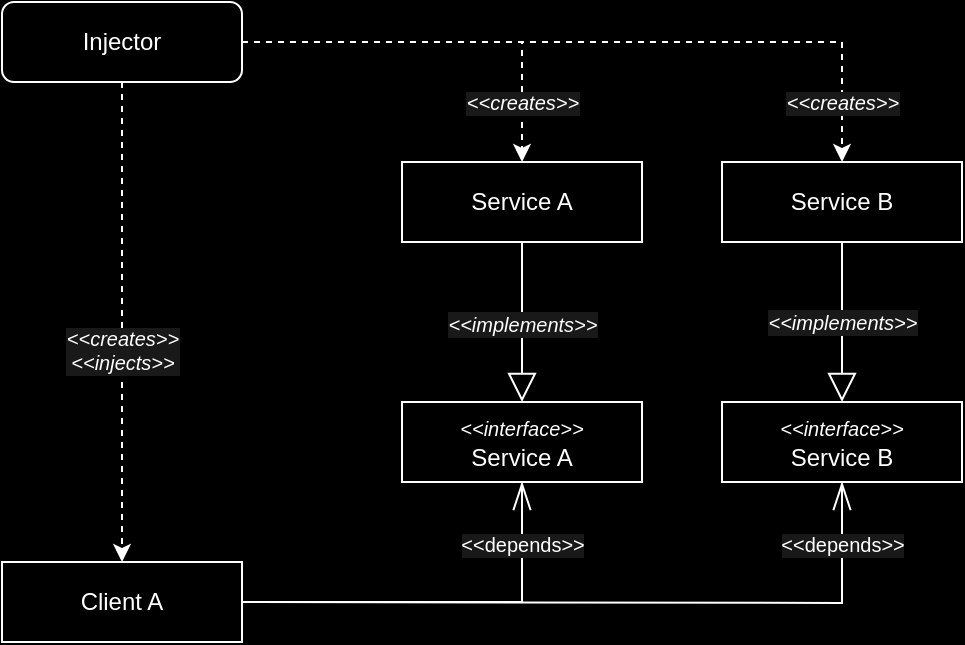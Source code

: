 <mxfile version="14.7.9" type="device"><diagram name="Page-1" id="42789a77-a242-8287-6e28-9cd8cfd52e62"><mxGraphModel dx="677" dy="351" grid="1" gridSize="10" guides="1" tooltips="1" connect="1" arrows="1" fold="1" page="1" pageScale="1" pageWidth="1100" pageHeight="850" background="#000000" math="0" shadow="0"><root><mxCell id="0"/><mxCell id="1" parent="0"/><mxCell id="v-8BY-6nxZ0s-EO0cyL4-3" style="edgeStyle=orthogonalEdgeStyle;rounded=0;orthogonalLoop=1;jettySize=auto;html=1;exitX=0.5;exitY=1;exitDx=0;exitDy=0;entryX=0.5;entryY=0;entryDx=0;entryDy=0;dashed=1;fontColor=#FFFFFF;labelBackgroundColor=none;strokeColor=#FFFFFF;" parent="1" source="v-8BY-6nxZ0s-EO0cyL4-1" target="v-8BY-6nxZ0s-EO0cyL4-2" edge="1"><mxGeometry relative="1" as="geometry"/></mxCell><mxCell id="v-8BY-6nxZ0s-EO0cyL4-4" value="&amp;lt;&amp;lt;creates&amp;gt;&amp;gt;&lt;br style=&quot;font-size: 10px;&quot;&gt;&amp;lt;&amp;lt;injects&amp;gt;&amp;gt;" style="edgeLabel;html=1;align=center;verticalAlign=middle;resizable=0;points=[];fontStyle=2;fontSize=10;fontColor=#FFFFFF;labelBackgroundColor=#191919;labelBorderColor=none;" parent="v-8BY-6nxZ0s-EO0cyL4-3" vertex="1" connectable="0"><mxGeometry x="0.389" y="1" relative="1" as="geometry"><mxPoint x="-1" y="-33" as="offset"/></mxGeometry></mxCell><mxCell id="v-8BY-6nxZ0s-EO0cyL4-7" style="edgeStyle=orthogonalEdgeStyle;rounded=0;orthogonalLoop=1;jettySize=auto;html=1;exitX=1;exitY=0.5;exitDx=0;exitDy=0;entryX=0.5;entryY=0;entryDx=0;entryDy=0;dashed=1;fontColor=#FFFFFF;labelBackgroundColor=none;strokeColor=#FFFFFF;" parent="1" source="v-8BY-6nxZ0s-EO0cyL4-1" target="v-8BY-6nxZ0s-EO0cyL4-5" edge="1"><mxGeometry relative="1" as="geometry"><Array as="points"><mxPoint x="300" y="60"/></Array></mxGeometry></mxCell><mxCell id="v-8BY-6nxZ0s-EO0cyL4-8" value="&amp;lt;&amp;lt;creates&amp;gt;&amp;gt;" style="edgeLabel;html=1;align=center;verticalAlign=middle;resizable=0;points=[];fontStyle=2;fontSize=10;fontColor=#FFFFFF;labelBackgroundColor=none;" parent="v-8BY-6nxZ0s-EO0cyL4-7" vertex="1" connectable="0"><mxGeometry x="-0.249" relative="1" as="geometry"><mxPoint x="65" y="30" as="offset"/></mxGeometry></mxCell><mxCell id="fmbdZQh8ebIrpV5ehOM1-1" value="&amp;lt;&amp;lt;creates&amp;gt;&amp;gt;" style="edgeLabel;html=1;align=center;verticalAlign=middle;resizable=0;points=[];fontStyle=2;fontSize=10;fontColor=#FFFFFF;labelBackgroundColor=#191919;" vertex="1" connectable="0" parent="v-8BY-6nxZ0s-EO0cyL4-7"><mxGeometry x="-0.249" relative="1" as="geometry"><mxPoint x="65" y="30" as="offset"/></mxGeometry></mxCell><mxCell id="v-8BY-6nxZ0s-EO0cyL4-10" style="edgeStyle=orthogonalEdgeStyle;rounded=0;orthogonalLoop=1;jettySize=auto;html=1;exitX=1;exitY=0.5;exitDx=0;exitDy=0;entryX=0.5;entryY=0;entryDx=0;entryDy=0;dashed=1;fontColor=#FFFFFF;labelBackgroundColor=none;strokeColor=#FFFFFF;" parent="1" source="v-8BY-6nxZ0s-EO0cyL4-1" target="v-8BY-6nxZ0s-EO0cyL4-9" edge="1"><mxGeometry relative="1" as="geometry"/></mxCell><mxCell id="v-8BY-6nxZ0s-EO0cyL4-11" value="&amp;lt;&amp;lt;creates&amp;gt;&amp;gt;" style="edgeLabel;html=1;align=center;verticalAlign=middle;resizable=0;points=[];fontStyle=2;fontSize=10;fontColor=#FFFFFF;labelBackgroundColor=none;" parent="v-8BY-6nxZ0s-EO0cyL4-10" vertex="1" connectable="0"><mxGeometry x="0.783" relative="1" as="geometry"><mxPoint y="9" as="offset"/></mxGeometry></mxCell><mxCell id="fmbdZQh8ebIrpV5ehOM1-2" value="&amp;lt;&amp;lt;creates&amp;gt;&amp;gt;" style="edgeLabel;html=1;align=center;verticalAlign=middle;resizable=0;points=[];fontStyle=2;fontSize=10;fontColor=#FFFFFF;labelBackgroundColor=#191919;" vertex="1" connectable="0" parent="v-8BY-6nxZ0s-EO0cyL4-10"><mxGeometry x="0.783" relative="1" as="geometry"><mxPoint y="9" as="offset"/></mxGeometry></mxCell><mxCell id="v-8BY-6nxZ0s-EO0cyL4-1" value="Injector" style="rounded=1;whiteSpace=wrap;html=1;fontColor=#FFFFFF;labelBackgroundColor=none;strokeColor=#FFFFFF;fillColor=none;" parent="1" vertex="1"><mxGeometry x="40" y="40" width="120" height="40" as="geometry"/></mxCell><mxCell id="v-8BY-6nxZ0s-EO0cyL4-22" style="edgeStyle=orthogonalEdgeStyle;rounded=0;orthogonalLoop=1;jettySize=auto;html=1;exitX=1;exitY=0.5;exitDx=0;exitDy=0;entryX=0.5;entryY=1;entryDx=0;entryDy=0;fontSize=10;endArrow=openThin;endFill=0;startSize=12;endSize=12;strokeWidth=1;targetPerimeterSpacing=0;fontColor=#FFFFFF;labelBackgroundColor=none;strokeColor=#FFFFFF;" parent="1" source="v-8BY-6nxZ0s-EO0cyL4-2" target="v-8BY-6nxZ0s-EO0cyL4-14" edge="1"><mxGeometry relative="1" as="geometry"/></mxCell><mxCell id="v-8BY-6nxZ0s-EO0cyL4-24" value="&amp;lt;&amp;lt;depends&amp;gt;&amp;gt;" style="edgeLabel;html=1;align=center;verticalAlign=middle;resizable=0;points=[];fontSize=10;fontColor=#FFFFFF;labelBackgroundColor=#191919;" parent="v-8BY-6nxZ0s-EO0cyL4-22" vertex="1" connectable="0"><mxGeometry x="0.614" y="-1" relative="1" as="geometry"><mxPoint x="-1" y="-8" as="offset"/></mxGeometry></mxCell><mxCell id="v-8BY-6nxZ0s-EO0cyL4-2" value="Client A" style="rounded=0;whiteSpace=wrap;html=1;fontColor=#FFFFFF;labelBackgroundColor=none;strokeColor=#FFFFFF;fillColor=none;" parent="1" vertex="1"><mxGeometry x="40" y="320" width="120" height="40" as="geometry"/></mxCell><mxCell id="v-8BY-6nxZ0s-EO0cyL4-16" style="edgeStyle=orthogonalEdgeStyle;rounded=0;orthogonalLoop=1;jettySize=auto;html=1;exitX=0.5;exitY=1;exitDx=0;exitDy=0;entryX=0.5;entryY=0;entryDx=0;entryDy=0;strokeWidth=1;endArrow=block;endFill=0;startSize=12;endSize=12;fontColor=#FFFFFF;labelBackgroundColor=none;strokeColor=#FFFFFF;" parent="1" source="v-8BY-6nxZ0s-EO0cyL4-5" target="v-8BY-6nxZ0s-EO0cyL4-14" edge="1"><mxGeometry relative="1" as="geometry"/></mxCell><mxCell id="v-8BY-6nxZ0s-EO0cyL4-18" value="&lt;i&gt;&lt;font style=&quot;font-size: 10px&quot;&gt;&amp;lt;&amp;lt;implements&amp;gt;&amp;gt;&lt;/font&gt;&lt;/i&gt;" style="edgeLabel;html=1;align=center;verticalAlign=middle;resizable=0;points=[];fontColor=#FFFFFF;labelBackgroundColor=#191919;" parent="v-8BY-6nxZ0s-EO0cyL4-16" vertex="1" connectable="0"><mxGeometry x="-0.264" y="-2" relative="1" as="geometry"><mxPoint x="2" y="11" as="offset"/></mxGeometry></mxCell><mxCell id="v-8BY-6nxZ0s-EO0cyL4-5" value="Service A" style="rounded=0;whiteSpace=wrap;html=1;fontColor=#FFFFFF;labelBackgroundColor=none;strokeColor=#FFFFFF;fillColor=none;" parent="1" vertex="1"><mxGeometry x="240" y="120" width="120" height="40" as="geometry"/></mxCell><mxCell id="v-8BY-6nxZ0s-EO0cyL4-9" value="Service B" style="rounded=0;whiteSpace=wrap;html=1;fontColor=#FFFFFF;labelBackgroundColor=none;strokeColor=#FFFFFF;fillColor=none;" parent="1" vertex="1"><mxGeometry x="400" y="120" width="120" height="40" as="geometry"/></mxCell><mxCell id="v-8BY-6nxZ0s-EO0cyL4-14" value="&lt;font style=&quot;font-size: 10px&quot;&gt;&lt;i&gt;&amp;lt;&amp;lt;interface&amp;gt;&amp;gt;&lt;/i&gt;&lt;br&gt;&lt;/font&gt;Service A" style="rounded=0;whiteSpace=wrap;html=1;align=center;line-height: 1em;fontColor=#FFFFFF;labelBackgroundColor=none;strokeColor=#FFFFFF;fillColor=none;" parent="1" vertex="1"><mxGeometry x="240" y="240" width="120" height="40" as="geometry"/></mxCell><mxCell id="v-8BY-6nxZ0s-EO0cyL4-15" value="&lt;font style=&quot;font-size: 10px&quot;&gt;&lt;i&gt;&amp;lt;&amp;lt;interface&amp;gt;&amp;gt;&lt;/i&gt;&lt;br&gt;&lt;/font&gt;Service B" style="rounded=0;whiteSpace=wrap;html=1;align=center;fontColor=#FFFFFF;labelBackgroundColor=none;strokeColor=#FFFFFF;fillColor=none;" parent="1" vertex="1"><mxGeometry x="400" y="240" width="120" height="40" as="geometry"/></mxCell><mxCell id="v-8BY-6nxZ0s-EO0cyL4-17" style="rounded=0;orthogonalLoop=1;jettySize=auto;html=1;exitX=0.5;exitY=1;exitDx=0;exitDy=0;entryX=0.5;entryY=0;entryDx=0;entryDy=0;strokeWidth=1;endArrow=block;endFill=0;startSize=12;endSize=12;edgeStyle=orthogonalEdgeStyle;fontColor=#FFFFFF;labelBackgroundColor=none;strokeColor=#FFFFFF;" parent="1" source="v-8BY-6nxZ0s-EO0cyL4-9" target="v-8BY-6nxZ0s-EO0cyL4-15" edge="1"><mxGeometry relative="1" as="geometry"><mxPoint x="310" y="170" as="sourcePoint"/><mxPoint x="310" y="210" as="targetPoint"/></mxGeometry></mxCell><mxCell id="v-8BY-6nxZ0s-EO0cyL4-21" value="&lt;i&gt;&lt;font style=&quot;font-size: 10px&quot;&gt;&amp;lt;&amp;lt;implements&amp;gt;&amp;gt;&lt;/font&gt;&lt;/i&gt;" style="edgeLabel;html=1;align=center;verticalAlign=middle;resizable=0;points=[];fontColor=#FFFFFF;labelBackgroundColor=#191919;" parent="v-8BY-6nxZ0s-EO0cyL4-17" vertex="1" connectable="0"><mxGeometry x="-0.25" y="2" relative="1" as="geometry"><mxPoint x="-2" y="10" as="offset"/></mxGeometry></mxCell><mxCell id="v-8BY-6nxZ0s-EO0cyL4-23" style="edgeStyle=orthogonalEdgeStyle;rounded=0;orthogonalLoop=1;jettySize=auto;html=1;exitX=1;exitY=0.5;exitDx=0;exitDy=0;entryX=0.5;entryY=1;entryDx=0;entryDy=0;fontSize=10;endArrow=openThin;endFill=0;startSize=12;endSize=12;strokeWidth=1;targetPerimeterSpacing=0;fontColor=#FFFFFF;labelBackgroundColor=none;strokeColor=#FFFFFF;" parent="1" target="v-8BY-6nxZ0s-EO0cyL4-15" edge="1"><mxGeometry relative="1" as="geometry"><mxPoint x="160" y="340" as="sourcePoint"/><mxPoint x="300" y="280" as="targetPoint"/></mxGeometry></mxCell><mxCell id="v-8BY-6nxZ0s-EO0cyL4-25" value="&amp;lt;&amp;lt;depends&amp;gt;&amp;gt;" style="edgeLabel;html=1;align=center;verticalAlign=middle;resizable=0;points=[];fontSize=10;fontColor=#FFFFFF;labelBackgroundColor=#191919;" parent="v-8BY-6nxZ0s-EO0cyL4-23" vertex="1" connectable="0"><mxGeometry x="0.792" y="2" relative="1" as="geometry"><mxPoint x="2" y="-7" as="offset"/></mxGeometry></mxCell></root></mxGraphModel></diagram></mxfile>